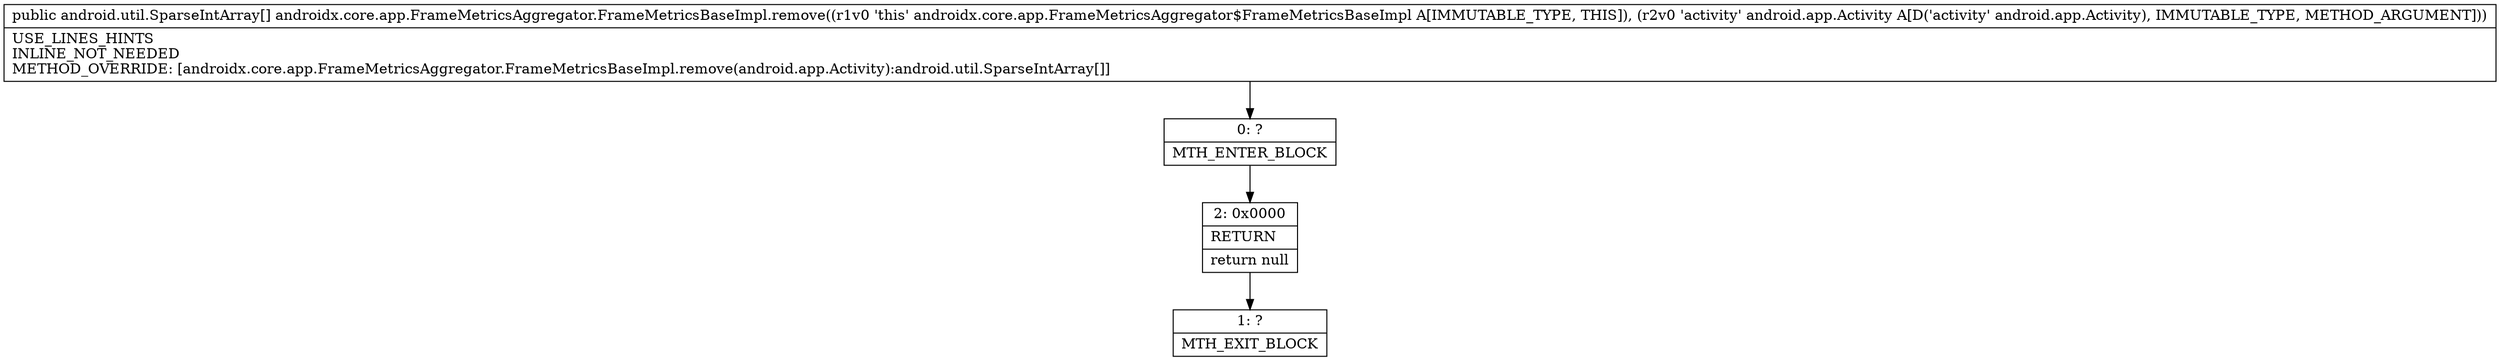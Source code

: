 digraph "CFG forandroidx.core.app.FrameMetricsAggregator.FrameMetricsBaseImpl.remove(Landroid\/app\/Activity;)[Landroid\/util\/SparseIntArray;" {
Node_0 [shape=record,label="{0\:\ ?|MTH_ENTER_BLOCK\l}"];
Node_2 [shape=record,label="{2\:\ 0x0000|RETURN\l|return null\l}"];
Node_1 [shape=record,label="{1\:\ ?|MTH_EXIT_BLOCK\l}"];
MethodNode[shape=record,label="{public android.util.SparseIntArray[] androidx.core.app.FrameMetricsAggregator.FrameMetricsBaseImpl.remove((r1v0 'this' androidx.core.app.FrameMetricsAggregator$FrameMetricsBaseImpl A[IMMUTABLE_TYPE, THIS]), (r2v0 'activity' android.app.Activity A[D('activity' android.app.Activity), IMMUTABLE_TYPE, METHOD_ARGUMENT]))  | USE_LINES_HINTS\lINLINE_NOT_NEEDED\lMETHOD_OVERRIDE: [androidx.core.app.FrameMetricsAggregator.FrameMetricsBaseImpl.remove(android.app.Activity):android.util.SparseIntArray[]]\l}"];
MethodNode -> Node_0;Node_0 -> Node_2;
Node_2 -> Node_1;
}

